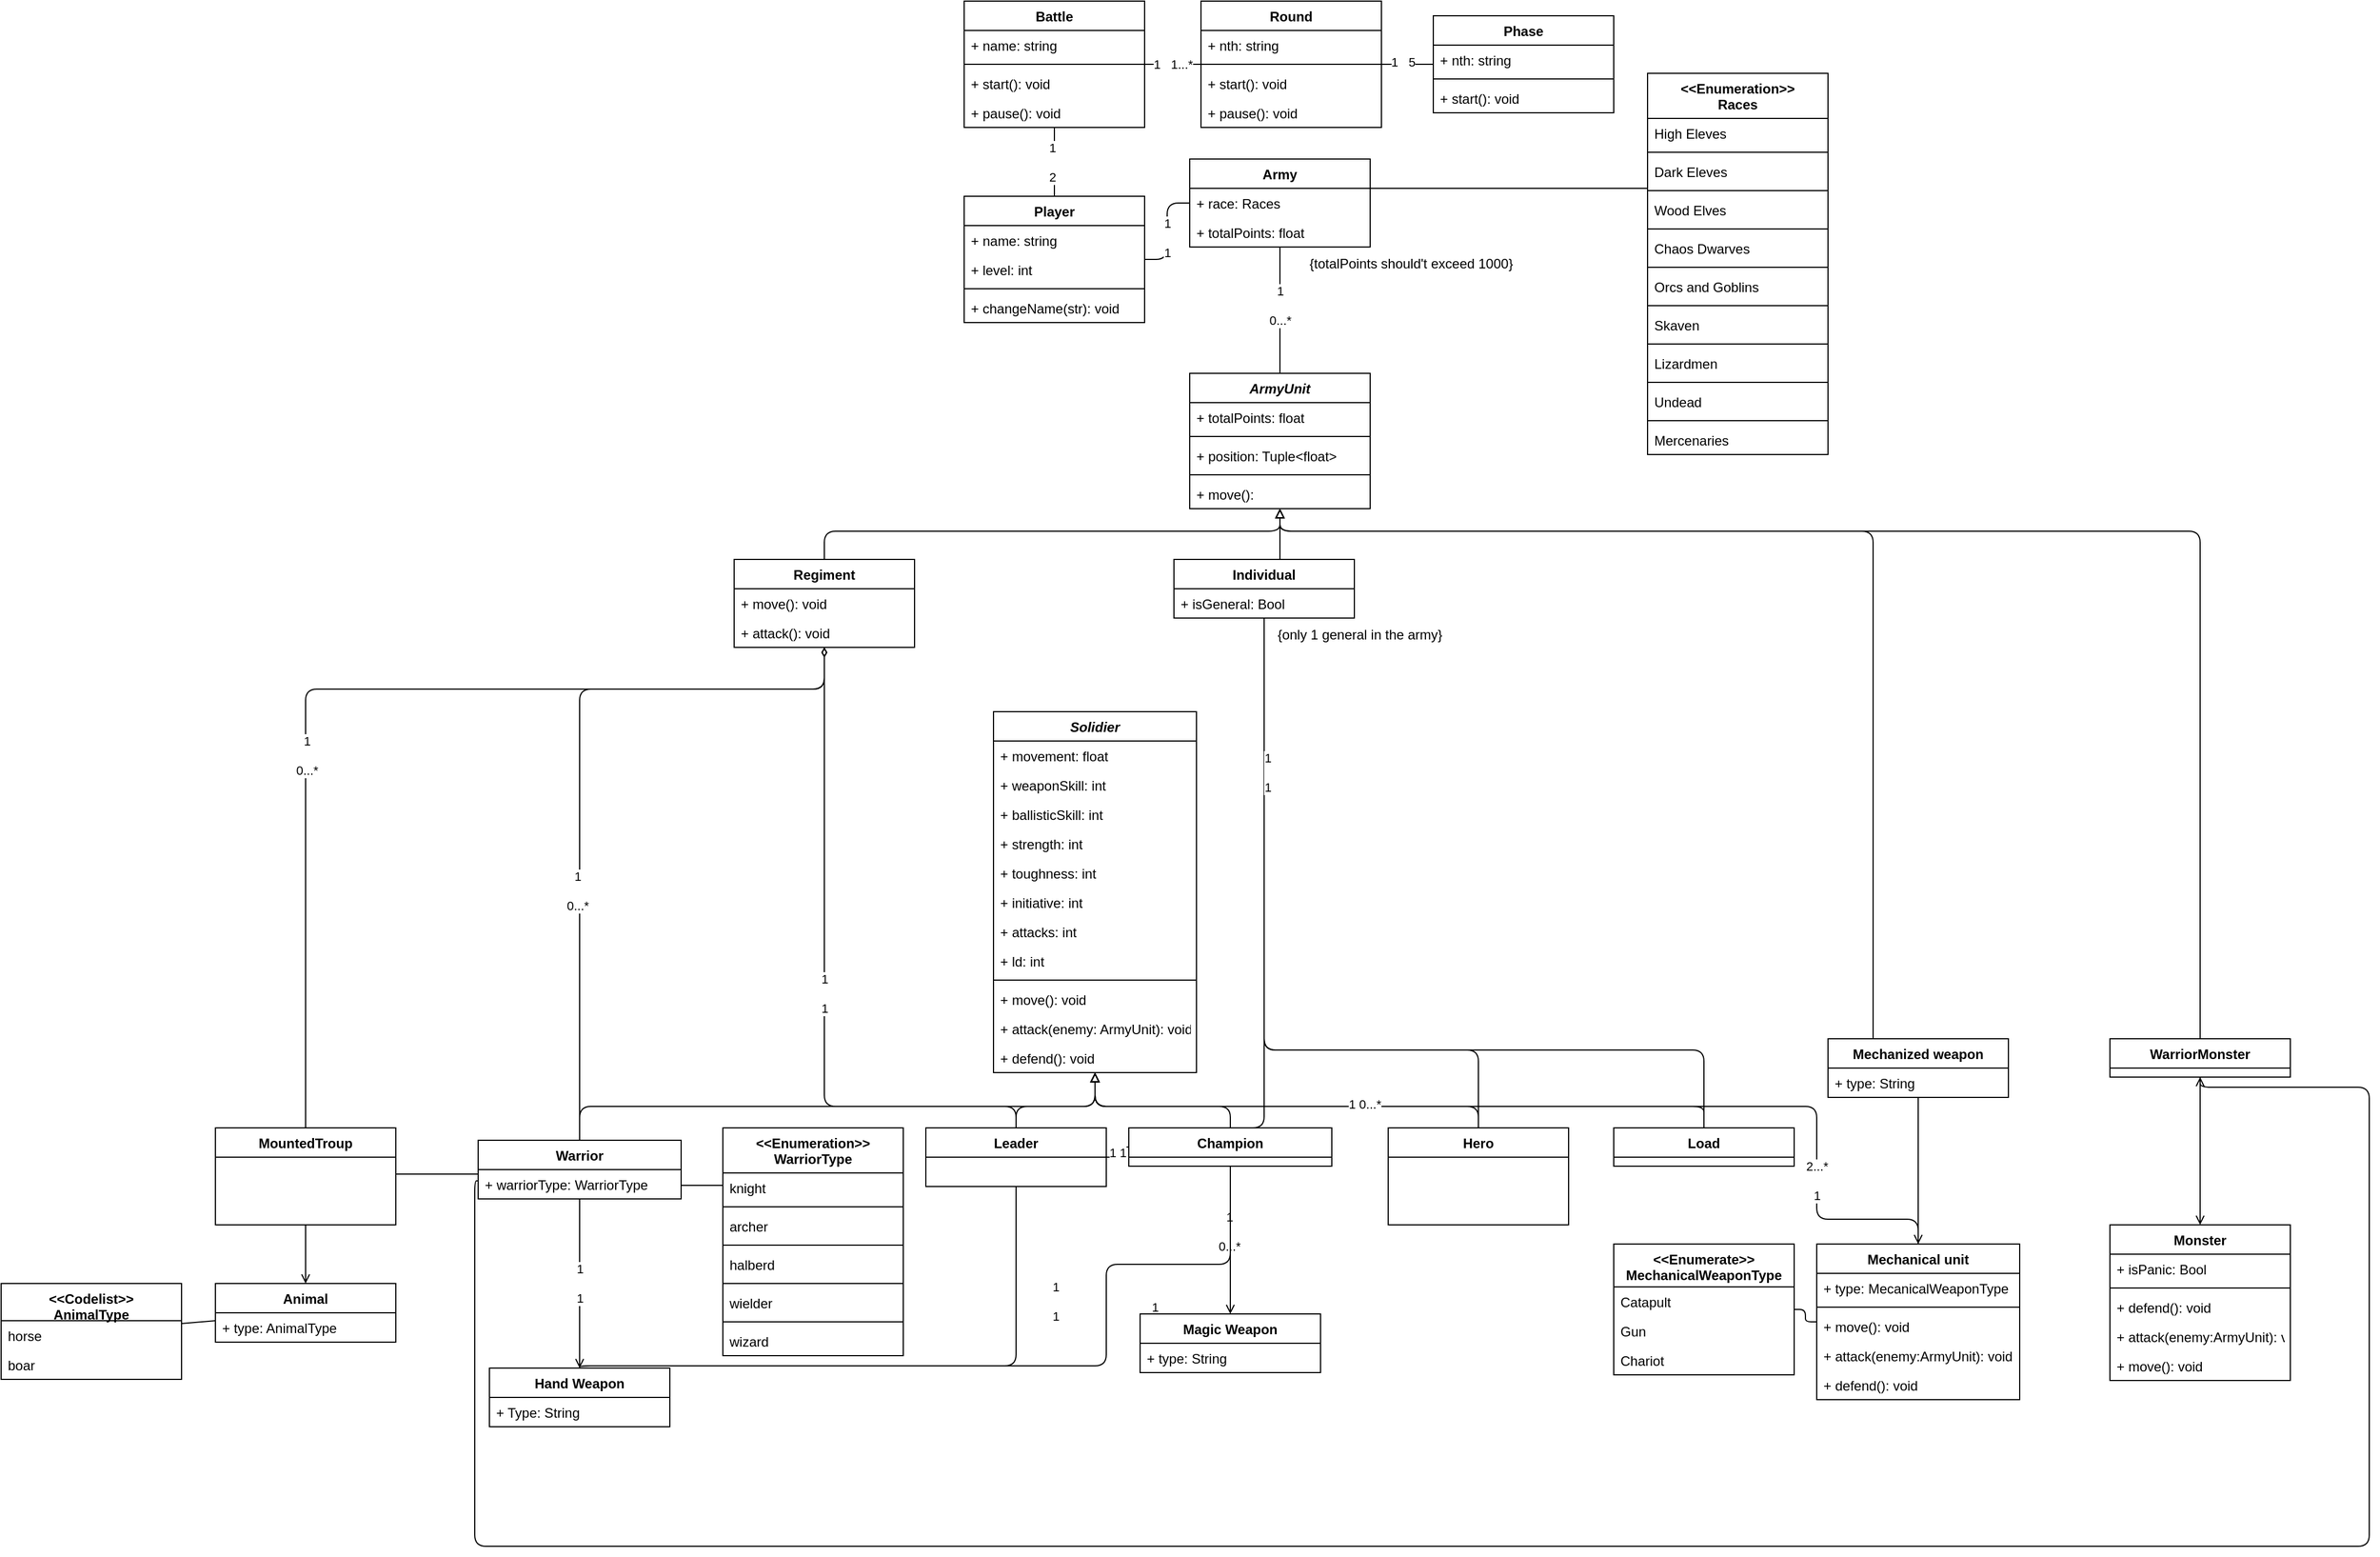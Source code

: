 <mxfile>
    <diagram id="v7V8-HE02AF04NYyyaTs" name="Page-1">
        <mxGraphModel dx="1463" dy="670" grid="1" gridSize="10" guides="1" tooltips="1" connect="1" arrows="1" fold="1" page="1" pageScale="1" pageWidth="827" pageHeight="1169" math="0" shadow="0">
            <root>
                <mxCell id="0"/>
                <mxCell id="1" parent="0"/>
                <mxCell id="272" style="edgeStyle=orthogonalEdgeStyle;html=1;strokeColor=default;startArrow=none;startFill=0;endArrow=none;endFill=0;" parent="1" source="3" target="36" edge="1">
                    <mxGeometry relative="1" as="geometry"/>
                </mxCell>
                <mxCell id="273" value="1&lt;br&gt;&lt;br&gt;1" style="edgeLabel;html=1;align=center;verticalAlign=middle;resizable=0;points=[];" parent="272" vertex="1" connectable="0">
                    <mxGeometry x="-0.131" relative="1" as="geometry">
                        <mxPoint as="offset"/>
                    </mxGeometry>
                </mxCell>
                <mxCell id="3" value="Player" style="swimlane;fontStyle=1;align=center;verticalAlign=top;childLayout=stackLayout;horizontal=1;startSize=26;horizontalStack=0;resizeParent=1;resizeParentMax=0;resizeLast=0;collapsible=1;marginBottom=0;" parent="1" vertex="1">
                    <mxGeometry x="54" y="213" width="160" height="112" as="geometry"/>
                </mxCell>
                <mxCell id="4" value="+ name: string" style="text;strokeColor=none;fillColor=none;align=left;verticalAlign=top;spacingLeft=4;spacingRight=4;overflow=hidden;rotatable=0;points=[[0,0.5],[1,0.5]];portConstraint=eastwest;" parent="3" vertex="1">
                    <mxGeometry y="26" width="160" height="26" as="geometry"/>
                </mxCell>
                <mxCell id="6" value="+ level: int" style="text;strokeColor=none;fillColor=none;align=left;verticalAlign=top;spacingLeft=4;spacingRight=4;overflow=hidden;rotatable=0;points=[[0,0.5],[1,0.5]];portConstraint=eastwest;" parent="3" vertex="1">
                    <mxGeometry y="52" width="160" height="26" as="geometry"/>
                </mxCell>
                <mxCell id="5" value="" style="line;strokeWidth=1;fillColor=none;align=left;verticalAlign=middle;spacingTop=-1;spacingLeft=3;spacingRight=3;rotatable=0;labelPosition=right;points=[];portConstraint=eastwest;strokeColor=inherit;" parent="3" vertex="1">
                    <mxGeometry y="78" width="160" height="8" as="geometry"/>
                </mxCell>
                <mxCell id="270" value="+ changeName(str): void" style="text;strokeColor=none;fillColor=none;align=left;verticalAlign=top;spacingLeft=4;spacingRight=4;overflow=hidden;rotatable=0;points=[[0,0.5],[1,0.5]];portConstraint=eastwest;" parent="3" vertex="1">
                    <mxGeometry y="86" width="160" height="26" as="geometry"/>
                </mxCell>
                <mxCell id="11" value="&lt;&lt;Enumeration&gt;&gt;&#10;Races" style="swimlane;fontStyle=1;align=center;verticalAlign=top;childLayout=stackLayout;horizontal=1;startSize=40;horizontalStack=0;resizeParent=1;resizeParentMax=0;resizeLast=0;collapsible=1;marginBottom=0;" parent="1" vertex="1">
                    <mxGeometry x="660" y="104" width="160" height="338" as="geometry"/>
                </mxCell>
                <mxCell id="12" value="High Eleves  " style="text;strokeColor=none;fillColor=none;align=left;verticalAlign=top;spacingLeft=4;spacingRight=4;overflow=hidden;rotatable=0;points=[[0,0.5],[1,0.5]];portConstraint=eastwest;" parent="11" vertex="1">
                    <mxGeometry y="40" width="160" height="26" as="geometry"/>
                </mxCell>
                <mxCell id="13" value="" style="line;strokeWidth=1;fillColor=none;align=left;verticalAlign=middle;spacingTop=-1;spacingLeft=3;spacingRight=3;rotatable=0;labelPosition=right;points=[];portConstraint=eastwest;strokeColor=inherit;" parent="11" vertex="1">
                    <mxGeometry y="66" width="160" height="8" as="geometry"/>
                </mxCell>
                <mxCell id="14" value="Dark Eleves" style="text;strokeColor=none;fillColor=none;align=left;verticalAlign=top;spacingLeft=4;spacingRight=4;overflow=hidden;rotatable=0;points=[[0,0.5],[1,0.5]];portConstraint=eastwest;" parent="11" vertex="1">
                    <mxGeometry y="74" width="160" height="26" as="geometry"/>
                </mxCell>
                <mxCell id="19" value="" style="line;strokeWidth=1;fillColor=none;align=left;verticalAlign=middle;spacingTop=-1;spacingLeft=3;spacingRight=3;rotatable=0;labelPosition=right;points=[];portConstraint=eastwest;strokeColor=inherit;" parent="11" vertex="1">
                    <mxGeometry y="100" width="160" height="8" as="geometry"/>
                </mxCell>
                <mxCell id="20" value="Wood Elves" style="text;strokeColor=none;fillColor=none;align=left;verticalAlign=top;spacingLeft=4;spacingRight=4;overflow=hidden;rotatable=0;points=[[0,0.5],[1,0.5]];portConstraint=eastwest;" parent="11" vertex="1">
                    <mxGeometry y="108" width="160" height="26" as="geometry"/>
                </mxCell>
                <mxCell id="22" value="" style="line;strokeWidth=1;fillColor=none;align=left;verticalAlign=middle;spacingTop=-1;spacingLeft=3;spacingRight=3;rotatable=0;labelPosition=right;points=[];portConstraint=eastwest;strokeColor=inherit;" parent="11" vertex="1">
                    <mxGeometry y="134" width="160" height="8" as="geometry"/>
                </mxCell>
                <mxCell id="23" value="Chaos Dwarves  " style="text;strokeColor=none;fillColor=none;align=left;verticalAlign=top;spacingLeft=4;spacingRight=4;overflow=hidden;rotatable=0;points=[[0,0.5],[1,0.5]];portConstraint=eastwest;" parent="11" vertex="1">
                    <mxGeometry y="142" width="160" height="26" as="geometry"/>
                </mxCell>
                <mxCell id="24" value="" style="line;strokeWidth=1;fillColor=none;align=left;verticalAlign=middle;spacingTop=-1;spacingLeft=3;spacingRight=3;rotatable=0;labelPosition=right;points=[];portConstraint=eastwest;strokeColor=inherit;" parent="11" vertex="1">
                    <mxGeometry y="168" width="160" height="8" as="geometry"/>
                </mxCell>
                <mxCell id="25" value="Orcs and Goblins" style="text;strokeColor=none;fillColor=none;align=left;verticalAlign=top;spacingLeft=4;spacingRight=4;overflow=hidden;rotatable=0;points=[[0,0.5],[1,0.5]];portConstraint=eastwest;" parent="11" vertex="1">
                    <mxGeometry y="176" width="160" height="26" as="geometry"/>
                </mxCell>
                <mxCell id="26" value="" style="line;strokeWidth=1;fillColor=none;align=left;verticalAlign=middle;spacingTop=-1;spacingLeft=3;spacingRight=3;rotatable=0;labelPosition=right;points=[];portConstraint=eastwest;strokeColor=inherit;" parent="11" vertex="1">
                    <mxGeometry y="202" width="160" height="8" as="geometry"/>
                </mxCell>
                <mxCell id="27" value="Skaven" style="text;strokeColor=none;fillColor=none;align=left;verticalAlign=top;spacingLeft=4;spacingRight=4;overflow=hidden;rotatable=0;points=[[0,0.5],[1,0.5]];portConstraint=eastwest;" parent="11" vertex="1">
                    <mxGeometry y="210" width="160" height="26" as="geometry"/>
                </mxCell>
                <mxCell id="28" value="" style="line;strokeWidth=1;fillColor=none;align=left;verticalAlign=middle;spacingTop=-1;spacingLeft=3;spacingRight=3;rotatable=0;labelPosition=right;points=[];portConstraint=eastwest;strokeColor=inherit;" parent="11" vertex="1">
                    <mxGeometry y="236" width="160" height="8" as="geometry"/>
                </mxCell>
                <mxCell id="29" value="Lizardmen" style="text;strokeColor=none;fillColor=none;align=left;verticalAlign=top;spacingLeft=4;spacingRight=4;overflow=hidden;rotatable=0;points=[[0,0.5],[1,0.5]];portConstraint=eastwest;" parent="11" vertex="1">
                    <mxGeometry y="244" width="160" height="26" as="geometry"/>
                </mxCell>
                <mxCell id="30" value="" style="line;strokeWidth=1;fillColor=none;align=left;verticalAlign=middle;spacingTop=-1;spacingLeft=3;spacingRight=3;rotatable=0;labelPosition=right;points=[];portConstraint=eastwest;strokeColor=inherit;" parent="11" vertex="1">
                    <mxGeometry y="270" width="160" height="8" as="geometry"/>
                </mxCell>
                <mxCell id="31" value="Undead" style="text;strokeColor=none;fillColor=none;align=left;verticalAlign=top;spacingLeft=4;spacingRight=4;overflow=hidden;rotatable=0;points=[[0,0.5],[1,0.5]];portConstraint=eastwest;" parent="11" vertex="1">
                    <mxGeometry y="278" width="160" height="26" as="geometry"/>
                </mxCell>
                <mxCell id="32" value="" style="line;strokeWidth=1;fillColor=none;align=left;verticalAlign=middle;spacingTop=-1;spacingLeft=3;spacingRight=3;rotatable=0;labelPosition=right;points=[];portConstraint=eastwest;strokeColor=inherit;" parent="11" vertex="1">
                    <mxGeometry y="304" width="160" height="8" as="geometry"/>
                </mxCell>
                <mxCell id="33" value="Mercenaries" style="text;strokeColor=none;fillColor=none;align=left;verticalAlign=top;spacingLeft=4;spacingRight=4;overflow=hidden;rotatable=0;points=[[0,0.5],[1,0.5]];portConstraint=eastwest;" parent="11" vertex="1">
                    <mxGeometry y="312" width="160" height="26" as="geometry"/>
                </mxCell>
                <mxCell id="145" style="edgeStyle=orthogonalEdgeStyle;html=1;entryX=0.5;entryY=0;entryDx=0;entryDy=0;endArrow=none;endFill=0;" parent="1" source="36" target="40" edge="1">
                    <mxGeometry relative="1" as="geometry"/>
                </mxCell>
                <mxCell id="146" value="1&lt;br&gt;&lt;br&gt;0...*" style="edgeLabel;html=1;align=center;verticalAlign=middle;resizable=0;points=[];" parent="145" vertex="1" connectable="0">
                    <mxGeometry x="-0.184" y="1" relative="1" as="geometry">
                        <mxPoint x="-1" y="6" as="offset"/>
                    </mxGeometry>
                </mxCell>
                <mxCell id="261" style="edgeStyle=orthogonalEdgeStyle;html=1;strokeColor=default;startArrow=none;startFill=0;endArrow=none;endFill=0;" parent="1" source="36" target="11" edge="1">
                    <mxGeometry relative="1" as="geometry">
                        <Array as="points">
                            <mxPoint x="590" y="206"/>
                            <mxPoint x="590" y="206"/>
                        </Array>
                    </mxGeometry>
                </mxCell>
                <mxCell id="36" value="Army" style="swimlane;fontStyle=1;align=center;verticalAlign=top;childLayout=stackLayout;horizontal=1;startSize=26;horizontalStack=0;resizeParent=1;resizeParentMax=0;resizeLast=0;collapsible=1;marginBottom=0;" parent="1" vertex="1">
                    <mxGeometry x="254" y="180" width="160" height="78" as="geometry"/>
                </mxCell>
                <mxCell id="37" value="+ race: Races" style="text;strokeColor=none;fillColor=none;align=left;verticalAlign=top;spacingLeft=4;spacingRight=4;overflow=hidden;rotatable=0;points=[[0,0.5],[1,0.5]];portConstraint=eastwest;" parent="36" vertex="1">
                    <mxGeometry y="26" width="160" height="26" as="geometry"/>
                </mxCell>
                <mxCell id="278" value="+ totalPoints: float" style="text;strokeColor=none;fillColor=none;align=left;verticalAlign=top;spacingLeft=4;spacingRight=4;overflow=hidden;rotatable=0;points=[[0,0.5],[1,0.5]];portConstraint=eastwest;" parent="36" vertex="1">
                    <mxGeometry y="52" width="160" height="26" as="geometry"/>
                </mxCell>
                <mxCell id="147" style="edgeStyle=orthogonalEdgeStyle;html=1;entryX=0.5;entryY=0;entryDx=0;entryDy=0;endArrow=none;endFill=0;startArrow=block;startFill=0;" parent="1" source="40" target="44" edge="1">
                    <mxGeometry relative="1" as="geometry">
                        <Array as="points">
                            <mxPoint x="334" y="510"/>
                            <mxPoint x="-70" y="510"/>
                        </Array>
                    </mxGeometry>
                </mxCell>
                <mxCell id="148" style="edgeStyle=orthogonalEdgeStyle;html=1;endArrow=none;endFill=0;startArrow=block;startFill=0;" parent="1" source="40" target="48" edge="1">
                    <mxGeometry relative="1" as="geometry">
                        <Array as="points">
                            <mxPoint x="334" y="490"/>
                            <mxPoint x="334" y="490"/>
                        </Array>
                    </mxGeometry>
                </mxCell>
                <mxCell id="149" style="edgeStyle=orthogonalEdgeStyle;html=1;endArrow=none;endFill=0;startArrow=block;startFill=0;" parent="1" source="40" target="52" edge="1">
                    <mxGeometry relative="1" as="geometry">
                        <Array as="points">
                            <mxPoint x="334" y="510"/>
                            <mxPoint x="860" y="510"/>
                        </Array>
                    </mxGeometry>
                </mxCell>
                <mxCell id="150" style="edgeStyle=orthogonalEdgeStyle;html=1;entryX=0.5;entryY=0;entryDx=0;entryDy=0;endArrow=none;endFill=0;startArrow=block;startFill=0;" parent="1" source="40" target="103" edge="1">
                    <mxGeometry relative="1" as="geometry">
                        <Array as="points">
                            <mxPoint x="334" y="510"/>
                            <mxPoint x="1150" y="510"/>
                        </Array>
                    </mxGeometry>
                </mxCell>
                <mxCell id="40" value="ArmyUnit" style="swimlane;fontStyle=3;align=center;verticalAlign=top;childLayout=stackLayout;horizontal=1;startSize=26;horizontalStack=0;resizeParent=1;resizeParentMax=0;resizeLast=0;collapsible=1;marginBottom=0;" parent="1" vertex="1">
                    <mxGeometry x="254" y="370" width="160" height="120" as="geometry"/>
                </mxCell>
                <mxCell id="41" value="+ totalPoints: float" style="text;strokeColor=none;fillColor=none;align=left;verticalAlign=top;spacingLeft=4;spacingRight=4;overflow=hidden;rotatable=0;points=[[0,0.5],[1,0.5]];portConstraint=eastwest;" parent="40" vertex="1">
                    <mxGeometry y="26" width="160" height="26" as="geometry"/>
                </mxCell>
                <mxCell id="42" value="" style="line;strokeWidth=1;fillColor=none;align=left;verticalAlign=middle;spacingTop=-1;spacingLeft=3;spacingRight=3;rotatable=0;labelPosition=right;points=[];portConstraint=eastwest;strokeColor=inherit;" parent="40" vertex="1">
                    <mxGeometry y="52" width="160" height="8" as="geometry"/>
                </mxCell>
                <mxCell id="151" value="+ position: Tuple&lt;float&gt;" style="text;strokeColor=none;fillColor=none;align=left;verticalAlign=top;spacingLeft=4;spacingRight=4;overflow=hidden;rotatable=0;points=[[0,0.5],[1,0.5]];portConstraint=eastwest;" parent="40" vertex="1">
                    <mxGeometry y="60" width="160" height="26" as="geometry"/>
                </mxCell>
                <mxCell id="152" value="" style="line;strokeWidth=1;fillColor=none;align=left;verticalAlign=middle;spacingTop=-1;spacingLeft=3;spacingRight=3;rotatable=0;labelPosition=right;points=[];portConstraint=eastwest;strokeColor=inherit;" parent="40" vertex="1">
                    <mxGeometry y="86" width="160" height="8" as="geometry"/>
                </mxCell>
                <mxCell id="153" value="+ move(): " style="text;strokeColor=none;fillColor=none;align=left;verticalAlign=top;spacingLeft=4;spacingRight=4;overflow=hidden;rotatable=0;points=[[0,0.5],[1,0.5]];portConstraint=eastwest;" parent="40" vertex="1">
                    <mxGeometry y="94" width="160" height="26" as="geometry"/>
                </mxCell>
                <mxCell id="114" style="edgeStyle=orthogonalEdgeStyle;html=1;entryX=0.5;entryY=0;entryDx=0;entryDy=0;endArrow=none;endFill=0;startArrow=diamondThin;startFill=0;" parent="1" source="44" target="110" edge="1">
                    <mxGeometry relative="1" as="geometry">
                        <Array as="points">
                            <mxPoint x="-70" y="650"/>
                            <mxPoint x="-530" y="650"/>
                        </Array>
                    </mxGeometry>
                </mxCell>
                <mxCell id="263" value="1&lt;br&gt;&lt;br&gt;0...*" style="edgeLabel;html=1;align=center;verticalAlign=middle;resizable=0;points=[];" parent="114" vertex="1" connectable="0">
                    <mxGeometry x="0.255" y="1" relative="1" as="geometry">
                        <mxPoint as="offset"/>
                    </mxGeometry>
                </mxCell>
                <mxCell id="227" style="edgeStyle=orthogonalEdgeStyle;html=1;entryX=0.5;entryY=0;entryDx=0;entryDy=0;endArrow=none;endFill=0;startArrow=diamondThin;startFill=0;" parent="1" source="44" target="206" edge="1">
                    <mxGeometry relative="1" as="geometry">
                        <Array as="points">
                            <mxPoint x="-70" y="650"/>
                            <mxPoint x="-287" y="650"/>
                        </Array>
                    </mxGeometry>
                </mxCell>
                <mxCell id="233" value="1&lt;br&gt;&lt;br&gt;0...*" style="edgeLabel;html=1;align=center;verticalAlign=middle;resizable=0;points=[];" parent="227" vertex="1" connectable="0">
                    <mxGeometry x="0.322" y="-2" relative="1" as="geometry">
                        <mxPoint as="offset"/>
                    </mxGeometry>
                </mxCell>
                <mxCell id="234" style="edgeStyle=orthogonalEdgeStyle;html=1;strokeColor=default;startArrow=diamondThin;startFill=0;endArrow=none;endFill=0;" parent="1" source="44" target="64" edge="1">
                    <mxGeometry relative="1" as="geometry">
                        <Array as="points">
                            <mxPoint x="-70" y="1020"/>
                            <mxPoint x="100" y="1020"/>
                        </Array>
                    </mxGeometry>
                </mxCell>
                <mxCell id="235" value="1&lt;br&gt;&lt;br&gt;1" style="edgeLabel;html=1;align=center;verticalAlign=middle;resizable=0;points=[];" parent="234" vertex="1" connectable="0">
                    <mxGeometry x="-0.379" y="-4" relative="1" as="geometry">
                        <mxPoint x="4" y="122" as="offset"/>
                    </mxGeometry>
                </mxCell>
                <mxCell id="44" value="Regiment" style="swimlane;fontStyle=1;align=center;verticalAlign=top;childLayout=stackLayout;horizontal=1;startSize=26;horizontalStack=0;resizeParent=1;resizeParentMax=0;resizeLast=0;collapsible=1;marginBottom=0;" parent="1" vertex="1">
                    <mxGeometry x="-150" y="535" width="160" height="78" as="geometry"/>
                </mxCell>
                <mxCell id="47" value="+ move(): void" style="text;strokeColor=none;fillColor=none;align=left;verticalAlign=top;spacingLeft=4;spacingRight=4;overflow=hidden;rotatable=0;points=[[0,0.5],[1,0.5]];portConstraint=eastwest;" parent="44" vertex="1">
                    <mxGeometry y="26" width="160" height="26" as="geometry"/>
                </mxCell>
                <mxCell id="265" value="+ attack(): void" style="text;strokeColor=none;fillColor=none;align=left;verticalAlign=top;spacingLeft=4;spacingRight=4;overflow=hidden;rotatable=0;points=[[0,0.5],[1,0.5]];portConstraint=eastwest;" parent="44" vertex="1">
                    <mxGeometry y="52" width="160" height="26" as="geometry"/>
                </mxCell>
                <mxCell id="238" style="edgeStyle=orthogonalEdgeStyle;html=1;entryX=0.5;entryY=0;entryDx=0;entryDy=0;strokeColor=default;startArrow=none;startFill=0;endArrow=none;endFill=0;" parent="1" source="48" target="70" edge="1">
                    <mxGeometry relative="1" as="geometry">
                        <Array as="points">
                            <mxPoint x="320" y="1039"/>
                        </Array>
                    </mxGeometry>
                </mxCell>
                <mxCell id="239" style="edgeStyle=orthogonalEdgeStyle;html=1;entryX=0.5;entryY=0;entryDx=0;entryDy=0;strokeColor=default;startArrow=none;startFill=0;endArrow=none;endFill=0;" parent="1" source="48" target="93" edge="1">
                    <mxGeometry relative="1" as="geometry">
                        <Array as="points">
                            <mxPoint x="320" y="970"/>
                            <mxPoint x="510" y="970"/>
                        </Array>
                    </mxGeometry>
                </mxCell>
                <mxCell id="240" style="edgeStyle=orthogonalEdgeStyle;html=1;entryX=0.5;entryY=0;entryDx=0;entryDy=0;strokeColor=default;startArrow=none;startFill=0;endArrow=none;endFill=0;" parent="1" source="48" target="97" edge="1">
                    <mxGeometry relative="1" as="geometry">
                        <Array as="points">
                            <mxPoint x="320" y="970"/>
                            <mxPoint x="710" y="970"/>
                        </Array>
                    </mxGeometry>
                </mxCell>
                <mxCell id="241" value="1&lt;br&gt;&lt;br&gt;1" style="edgeLabel;html=1;align=center;verticalAlign=middle;resizable=0;points=[];" parent="240" vertex="1" connectable="0">
                    <mxGeometry x="-0.675" y="3" relative="1" as="geometry">
                        <mxPoint as="offset"/>
                    </mxGeometry>
                </mxCell>
                <mxCell id="48" value="Individual" style="swimlane;fontStyle=1;align=center;verticalAlign=top;childLayout=stackLayout;horizontal=1;startSize=26;horizontalStack=0;resizeParent=1;resizeParentMax=0;resizeLast=0;collapsible=1;marginBottom=0;" parent="1" vertex="1">
                    <mxGeometry x="240" y="535" width="160" height="52" as="geometry"/>
                </mxCell>
                <mxCell id="49" value="+ isGeneral: Bool" style="text;strokeColor=none;fillColor=none;align=left;verticalAlign=top;spacingLeft=4;spacingRight=4;overflow=hidden;rotatable=0;points=[[0,0.5],[1,0.5]];portConstraint=eastwest;" parent="48" vertex="1">
                    <mxGeometry y="26" width="160" height="26" as="geometry"/>
                </mxCell>
                <mxCell id="92" style="edgeStyle=orthogonalEdgeStyle;html=1;entryX=0.5;entryY=0;entryDx=0;entryDy=0;endArrow=open;endFill=0;" parent="1" source="52" target="88" edge="1">
                    <mxGeometry relative="1" as="geometry"/>
                </mxCell>
                <mxCell id="52" value="Mechanized weapon" style="swimlane;fontStyle=1;align=center;verticalAlign=top;childLayout=stackLayout;horizontal=1;startSize=26;horizontalStack=0;resizeParent=1;resizeParentMax=0;resizeLast=0;collapsible=1;marginBottom=0;" parent="1" vertex="1">
                    <mxGeometry x="820" y="960" width="160" height="52" as="geometry"/>
                </mxCell>
                <mxCell id="53" value="+ type: String" style="text;strokeColor=none;fillColor=none;align=left;verticalAlign=top;spacingLeft=4;spacingRight=4;overflow=hidden;rotatable=0;points=[[0,0.5],[1,0.5]];portConstraint=eastwest;" parent="52" vertex="1">
                    <mxGeometry y="26" width="160" height="26" as="geometry"/>
                </mxCell>
                <mxCell id="56" value="Monster" style="swimlane;fontStyle=1;align=center;verticalAlign=top;childLayout=stackLayout;horizontal=1;startSize=26;horizontalStack=0;resizeParent=1;resizeParentMax=0;resizeLast=0;collapsible=1;marginBottom=0;" parent="1" vertex="1">
                    <mxGeometry x="1070" y="1125" width="160" height="138" as="geometry"/>
                </mxCell>
                <mxCell id="57" value="+ isPanic: Bool" style="text;strokeColor=none;fillColor=none;align=left;verticalAlign=top;spacingLeft=4;spacingRight=4;overflow=hidden;rotatable=0;points=[[0,0.5],[1,0.5]];portConstraint=eastwest;" parent="56" vertex="1">
                    <mxGeometry y="26" width="160" height="26" as="geometry"/>
                </mxCell>
                <mxCell id="58" value="" style="line;strokeWidth=1;fillColor=none;align=left;verticalAlign=middle;spacingTop=-1;spacingLeft=3;spacingRight=3;rotatable=0;labelPosition=right;points=[];portConstraint=eastwest;strokeColor=inherit;" parent="56" vertex="1">
                    <mxGeometry y="52" width="160" height="8" as="geometry"/>
                </mxCell>
                <mxCell id="258" value="+ defend(): void" style="text;strokeColor=none;fillColor=none;align=left;verticalAlign=top;spacingLeft=4;spacingRight=4;overflow=hidden;rotatable=0;points=[[0,0.5],[1,0.5]];portConstraint=eastwest;" parent="56" vertex="1">
                    <mxGeometry y="60" width="160" height="26" as="geometry"/>
                </mxCell>
                <mxCell id="257" value="+ attack(enemy:ArmyUnit): void" style="text;strokeColor=none;fillColor=none;align=left;verticalAlign=top;spacingLeft=4;spacingRight=4;overflow=hidden;rotatable=0;points=[[0,0.5],[1,0.5]];portConstraint=eastwest;" parent="56" vertex="1">
                    <mxGeometry y="86" width="160" height="26" as="geometry"/>
                </mxCell>
                <mxCell id="256" value="+ move(): void" style="text;strokeColor=none;fillColor=none;align=left;verticalAlign=top;spacingLeft=4;spacingRight=4;overflow=hidden;rotatable=0;points=[[0,0.5],[1,0.5]];portConstraint=eastwest;" parent="56" vertex="1">
                    <mxGeometry y="112" width="160" height="26" as="geometry"/>
                </mxCell>
                <mxCell id="236" style="edgeStyle=orthogonalEdgeStyle;html=1;entryX=0.5;entryY=0;entryDx=0;entryDy=0;strokeColor=default;startArrow=none;startFill=0;endArrow=none;endFill=0;" parent="1" source="64" target="75" edge="1">
                    <mxGeometry relative="1" as="geometry">
                        <Array as="points">
                            <mxPoint x="100" y="1250"/>
                            <mxPoint x="-287" y="1250"/>
                        </Array>
                    </mxGeometry>
                </mxCell>
                <mxCell id="237" value="1&lt;br&gt;&lt;br&gt;1" style="edgeLabel;html=1;align=center;verticalAlign=middle;resizable=0;points=[];" parent="236" vertex="1" connectable="0">
                    <mxGeometry x="-0.46" y="1" relative="1" as="geometry">
                        <mxPoint x="34" y="-46" as="offset"/>
                    </mxGeometry>
                </mxCell>
                <mxCell id="242" value="1 1" style="edgeStyle=orthogonalEdgeStyle;html=1;strokeColor=default;startArrow=none;startFill=0;endArrow=none;endFill=0;" parent="1" source="64" target="70" edge="1">
                    <mxGeometry relative="1" as="geometry"/>
                </mxCell>
                <mxCell id="64" value="Leader" style="swimlane;fontStyle=1;align=center;verticalAlign=top;childLayout=stackLayout;horizontal=1;startSize=26;horizontalStack=0;resizeParent=1;resizeParentMax=0;resizeLast=0;collapsible=1;marginBottom=0;" parent="1" vertex="1">
                    <mxGeometry x="20" y="1039" width="160" height="52" as="geometry"/>
                </mxCell>
                <mxCell id="85" style="edgeStyle=orthogonalEdgeStyle;html=1;entryX=0.5;entryY=0;entryDx=0;entryDy=0;endArrow=open;endFill=0;" parent="1" source="70" target="81" edge="1">
                    <mxGeometry relative="1" as="geometry"/>
                </mxCell>
                <mxCell id="244" value="1&lt;br&gt;&lt;br&gt;0...*" style="edgeLabel;html=1;align=center;verticalAlign=middle;resizable=0;points=[];" parent="85" vertex="1" connectable="0">
                    <mxGeometry x="-0.1" y="-1" relative="1" as="geometry">
                        <mxPoint y="-1" as="offset"/>
                    </mxGeometry>
                </mxCell>
                <mxCell id="70" value="Champion" style="swimlane;fontStyle=1;align=center;verticalAlign=top;childLayout=stackLayout;horizontal=1;startSize=26;horizontalStack=0;resizeParent=1;resizeParentMax=0;resizeLast=0;collapsible=1;marginBottom=0;" parent="1" vertex="1">
                    <mxGeometry x="200" y="1039" width="180" height="34" as="geometry"/>
                </mxCell>
                <mxCell id="245" style="edgeStyle=orthogonalEdgeStyle;html=1;strokeColor=default;startArrow=none;startFill=0;endArrow=none;endFill=0;" parent="1" source="75" target="70" edge="1">
                    <mxGeometry relative="1" as="geometry">
                        <Array as="points">
                            <mxPoint x="-287" y="1250"/>
                            <mxPoint x="180" y="1250"/>
                            <mxPoint x="180" y="1160"/>
                            <mxPoint x="290" y="1160"/>
                        </Array>
                    </mxGeometry>
                </mxCell>
                <mxCell id="246" value="1&lt;br&gt;&lt;br&gt;1...*" style="edgeLabel;html=1;align=center;verticalAlign=middle;resizable=0;points=[];" parent="245" vertex="1" connectable="0">
                    <mxGeometry x="0.656" relative="1" as="geometry">
                        <mxPoint x="-24" y="51" as="offset"/>
                    </mxGeometry>
                </mxCell>
                <mxCell id="75" value="Hand Weapon" style="swimlane;fontStyle=1;align=center;verticalAlign=top;childLayout=stackLayout;horizontal=1;startSize=26;horizontalStack=0;resizeParent=1;resizeParentMax=0;resizeLast=0;collapsible=1;marginBottom=0;" parent="1" vertex="1">
                    <mxGeometry x="-367" y="1252" width="160" height="52" as="geometry"/>
                </mxCell>
                <mxCell id="76" value="+ Type: String" style="text;strokeColor=none;fillColor=none;align=left;verticalAlign=top;spacingLeft=4;spacingRight=4;overflow=hidden;rotatable=0;points=[[0,0.5],[1,0.5]];portConstraint=eastwest;" parent="75" vertex="1">
                    <mxGeometry y="26" width="160" height="26" as="geometry"/>
                </mxCell>
                <mxCell id="81" value="Magic Weapon" style="swimlane;fontStyle=1;align=center;verticalAlign=top;childLayout=stackLayout;horizontal=1;startSize=26;horizontalStack=0;resizeParent=1;resizeParentMax=0;resizeLast=0;collapsible=1;marginBottom=0;" parent="1" vertex="1">
                    <mxGeometry x="210" y="1204" width="160" height="52" as="geometry"/>
                </mxCell>
                <mxCell id="82" value="+ type: String" style="text;strokeColor=none;fillColor=none;align=left;verticalAlign=top;spacingLeft=4;spacingRight=4;overflow=hidden;rotatable=0;points=[[0,0.5],[1,0.5]];portConstraint=eastwest;" parent="81" vertex="1">
                    <mxGeometry y="26" width="160" height="26" as="geometry"/>
                </mxCell>
                <mxCell id="88" value="Mechanical unit" style="swimlane;fontStyle=1;align=center;verticalAlign=top;childLayout=stackLayout;horizontal=1;startSize=26;horizontalStack=0;resizeParent=1;resizeParentMax=0;resizeLast=0;collapsible=1;marginBottom=0;" parent="1" vertex="1">
                    <mxGeometry x="810" y="1142" width="180" height="138" as="geometry"/>
                </mxCell>
                <mxCell id="89" value="+ type: MecanicalWeaponType" style="text;strokeColor=none;fillColor=none;align=left;verticalAlign=top;spacingLeft=4;spacingRight=4;overflow=hidden;rotatable=0;points=[[0,0.5],[1,0.5]];portConstraint=eastwest;" parent="88" vertex="1">
                    <mxGeometry y="26" width="180" height="26" as="geometry"/>
                </mxCell>
                <mxCell id="90" value="" style="line;strokeWidth=1;fillColor=none;align=left;verticalAlign=middle;spacingTop=-1;spacingLeft=3;spacingRight=3;rotatable=0;labelPosition=right;points=[];portConstraint=eastwest;strokeColor=inherit;" parent="88" vertex="1">
                    <mxGeometry y="52" width="180" height="8" as="geometry"/>
                </mxCell>
                <mxCell id="91" value="+ move(): void" style="text;strokeColor=none;fillColor=none;align=left;verticalAlign=top;spacingLeft=4;spacingRight=4;overflow=hidden;rotatable=0;points=[[0,0.5],[1,0.5]];portConstraint=eastwest;" parent="88" vertex="1">
                    <mxGeometry y="60" width="180" height="26" as="geometry"/>
                </mxCell>
                <mxCell id="254" value="+ attack(enemy:ArmyUnit): void" style="text;strokeColor=none;fillColor=none;align=left;verticalAlign=top;spacingLeft=4;spacingRight=4;overflow=hidden;rotatable=0;points=[[0,0.5],[1,0.5]];portConstraint=eastwest;" parent="88" vertex="1">
                    <mxGeometry y="86" width="180" height="26" as="geometry"/>
                </mxCell>
                <mxCell id="255" value="+ defend(): void" style="text;strokeColor=none;fillColor=none;align=left;verticalAlign=top;spacingLeft=4;spacingRight=4;overflow=hidden;rotatable=0;points=[[0,0.5],[1,0.5]];portConstraint=eastwest;" parent="88" vertex="1">
                    <mxGeometry y="112" width="180" height="26" as="geometry"/>
                </mxCell>
                <mxCell id="93" value="Hero" style="swimlane;fontStyle=1;align=center;verticalAlign=top;childLayout=stackLayout;horizontal=1;startSize=26;horizontalStack=0;resizeParent=1;resizeParentMax=0;resizeLast=0;collapsible=1;marginBottom=0;" parent="1" vertex="1">
                    <mxGeometry x="430" y="1039" width="160" height="86" as="geometry"/>
                </mxCell>
                <mxCell id="97" value="Load" style="swimlane;fontStyle=1;align=center;verticalAlign=top;childLayout=stackLayout;horizontal=1;startSize=26;horizontalStack=0;resizeParent=1;resizeParentMax=0;resizeLast=0;collapsible=1;marginBottom=0;" parent="1" vertex="1">
                    <mxGeometry x="630" y="1039" width="160" height="34" as="geometry"/>
                </mxCell>
                <mxCell id="107" style="edgeStyle=orthogonalEdgeStyle;html=1;entryX=0.5;entryY=0;entryDx=0;entryDy=0;endArrow=open;endFill=0;" parent="1" source="103" target="56" edge="1">
                    <mxGeometry relative="1" as="geometry">
                        <Array as="points">
                            <mxPoint x="1150" y="1070"/>
                            <mxPoint x="1150" y="1070"/>
                        </Array>
                    </mxGeometry>
                </mxCell>
                <mxCell id="103" value="WarriorMonster" style="swimlane;fontStyle=1;align=center;verticalAlign=top;childLayout=stackLayout;horizontal=1;startSize=26;horizontalStack=0;resizeParent=1;resizeParentMax=0;resizeLast=0;collapsible=1;marginBottom=0;" parent="1" vertex="1">
                    <mxGeometry x="1070" y="960" width="160" height="34" as="geometry"/>
                </mxCell>
                <mxCell id="124" style="edgeStyle=orthogonalEdgeStyle;html=1;endArrow=open;endFill=0;" parent="1" source="110" target="116" edge="1">
                    <mxGeometry relative="1" as="geometry"/>
                </mxCell>
                <mxCell id="264" style="edgeStyle=orthogonalEdgeStyle;html=1;strokeColor=default;startArrow=none;startFill=0;endArrow=none;endFill=0;" parent="1" source="110" target="206" edge="1">
                    <mxGeometry relative="1" as="geometry">
                        <Array as="points">
                            <mxPoint x="-410" y="1080"/>
                            <mxPoint x="-410" y="1080"/>
                        </Array>
                    </mxGeometry>
                </mxCell>
                <mxCell id="110" value="MountedTroup" style="swimlane;fontStyle=1;align=center;verticalAlign=top;childLayout=stackLayout;horizontal=1;startSize=26;horizontalStack=0;resizeParent=1;resizeParentMax=0;resizeLast=0;collapsible=1;marginBottom=0;" parent="1" vertex="1">
                    <mxGeometry x="-610" y="1039" width="160" height="86" as="geometry"/>
                </mxCell>
                <mxCell id="116" value="Animal" style="swimlane;fontStyle=1;align=center;verticalAlign=top;childLayout=stackLayout;horizontal=1;startSize=26;horizontalStack=0;resizeParent=1;resizeParentMax=0;resizeLast=0;collapsible=1;marginBottom=0;" parent="1" vertex="1">
                    <mxGeometry x="-610" y="1177" width="160" height="52" as="geometry"/>
                </mxCell>
                <mxCell id="117" value="+ type: AnimalType" style="text;strokeColor=none;fillColor=none;align=left;verticalAlign=top;spacingLeft=4;spacingRight=4;overflow=hidden;rotatable=0;points=[[0,0.5],[1,0.5]];portConstraint=eastwest;" parent="116" vertex="1">
                    <mxGeometry y="26" width="160" height="26" as="geometry"/>
                </mxCell>
                <mxCell id="142" style="edgeStyle=orthogonalEdgeStyle;html=1;endArrow=none;endFill=0;" parent="1" source="129" target="133" edge="1">
                    <mxGeometry relative="1" as="geometry"/>
                </mxCell>
                <mxCell id="267" value="1&amp;nbsp; &amp;nbsp;5" style="edgeLabel;html=1;align=center;verticalAlign=middle;resizable=0;points=[];" parent="142" vertex="1" connectable="0">
                    <mxGeometry x="-0.201" y="2" relative="1" as="geometry">
                        <mxPoint as="offset"/>
                    </mxGeometry>
                </mxCell>
                <mxCell id="129" value="Round" style="swimlane;fontStyle=1;align=center;verticalAlign=top;childLayout=stackLayout;horizontal=1;startSize=26;horizontalStack=0;resizeParent=1;resizeParentMax=0;resizeLast=0;collapsible=1;marginBottom=0;" parent="1" vertex="1">
                    <mxGeometry x="264" y="40" width="160" height="112" as="geometry"/>
                </mxCell>
                <mxCell id="130" value="+ nth: string" style="text;strokeColor=none;fillColor=none;align=left;verticalAlign=top;spacingLeft=4;spacingRight=4;overflow=hidden;rotatable=0;points=[[0,0.5],[1,0.5]];portConstraint=eastwest;" parent="129" vertex="1">
                    <mxGeometry y="26" width="160" height="26" as="geometry"/>
                </mxCell>
                <mxCell id="131" value="" style="line;strokeWidth=1;fillColor=none;align=left;verticalAlign=middle;spacingTop=-1;spacingLeft=3;spacingRight=3;rotatable=0;labelPosition=right;points=[];portConstraint=eastwest;strokeColor=inherit;" parent="129" vertex="1">
                    <mxGeometry y="52" width="160" height="8" as="geometry"/>
                </mxCell>
                <mxCell id="132" value="+ start(): void" style="text;strokeColor=none;fillColor=none;align=left;verticalAlign=top;spacingLeft=4;spacingRight=4;overflow=hidden;rotatable=0;points=[[0,0.5],[1,0.5]];portConstraint=eastwest;" parent="129" vertex="1">
                    <mxGeometry y="60" width="160" height="26" as="geometry"/>
                </mxCell>
                <mxCell id="269" value="+ pause(): void" style="text;strokeColor=none;fillColor=none;align=left;verticalAlign=top;spacingLeft=4;spacingRight=4;overflow=hidden;rotatable=0;points=[[0,0.5],[1,0.5]];portConstraint=eastwest;" parent="129" vertex="1">
                    <mxGeometry y="86" width="160" height="26" as="geometry"/>
                </mxCell>
                <mxCell id="133" value="Phase" style="swimlane;fontStyle=1;align=center;verticalAlign=top;childLayout=stackLayout;horizontal=1;startSize=26;horizontalStack=0;resizeParent=1;resizeParentMax=0;resizeLast=0;collapsible=1;marginBottom=0;" parent="1" vertex="1">
                    <mxGeometry x="470" y="53" width="160" height="86" as="geometry"/>
                </mxCell>
                <mxCell id="134" value="+ nth: string" style="text;strokeColor=none;fillColor=none;align=left;verticalAlign=top;spacingLeft=4;spacingRight=4;overflow=hidden;rotatable=0;points=[[0,0.5],[1,0.5]];portConstraint=eastwest;" parent="133" vertex="1">
                    <mxGeometry y="26" width="160" height="26" as="geometry"/>
                </mxCell>
                <mxCell id="135" value="" style="line;strokeWidth=1;fillColor=none;align=left;verticalAlign=middle;spacingTop=-1;spacingLeft=3;spacingRight=3;rotatable=0;labelPosition=right;points=[];portConstraint=eastwest;strokeColor=inherit;" parent="133" vertex="1">
                    <mxGeometry y="52" width="160" height="8" as="geometry"/>
                </mxCell>
                <mxCell id="136" value="+ start(): void" style="text;strokeColor=none;fillColor=none;align=left;verticalAlign=top;spacingLeft=4;spacingRight=4;overflow=hidden;rotatable=0;points=[[0,0.5],[1,0.5]];portConstraint=eastwest;" parent="133" vertex="1">
                    <mxGeometry y="60" width="160" height="26" as="geometry"/>
                </mxCell>
                <mxCell id="141" value="1&amp;nbsp; &amp;nbsp;1...*" style="edgeStyle=orthogonalEdgeStyle;html=1;endArrow=none;endFill=0;" parent="1" source="137" target="129" edge="1">
                    <mxGeometry relative="1" as="geometry"/>
                </mxCell>
                <mxCell id="143" style="edgeStyle=orthogonalEdgeStyle;html=1;endArrow=none;endFill=0;" parent="1" source="137" target="3" edge="1">
                    <mxGeometry relative="1" as="geometry"/>
                </mxCell>
                <mxCell id="271" value="1&lt;br&gt;&lt;br&gt;2" style="edgeLabel;html=1;align=center;verticalAlign=middle;resizable=0;points=[];" parent="143" vertex="1" connectable="0">
                    <mxGeometry x="0.016" y="-2" relative="1" as="geometry">
                        <mxPoint as="offset"/>
                    </mxGeometry>
                </mxCell>
                <mxCell id="137" value="Battle" style="swimlane;fontStyle=1;align=center;verticalAlign=top;childLayout=stackLayout;horizontal=1;startSize=26;horizontalStack=0;resizeParent=1;resizeParentMax=0;resizeLast=0;collapsible=1;marginBottom=0;" parent="1" vertex="1">
                    <mxGeometry x="54" y="40" width="160" height="112" as="geometry"/>
                </mxCell>
                <mxCell id="138" value="+ name: string" style="text;strokeColor=none;fillColor=none;align=left;verticalAlign=top;spacingLeft=4;spacingRight=4;overflow=hidden;rotatable=0;points=[[0,0.5],[1,0.5]];portConstraint=eastwest;" parent="137" vertex="1">
                    <mxGeometry y="26" width="160" height="26" as="geometry"/>
                </mxCell>
                <mxCell id="139" value="" style="line;strokeWidth=1;fillColor=none;align=left;verticalAlign=middle;spacingTop=-1;spacingLeft=3;spacingRight=3;rotatable=0;labelPosition=right;points=[];portConstraint=eastwest;strokeColor=inherit;" parent="137" vertex="1">
                    <mxGeometry y="52" width="160" height="8" as="geometry"/>
                </mxCell>
                <mxCell id="140" value="+ start(): void" style="text;strokeColor=none;fillColor=none;align=left;verticalAlign=top;spacingLeft=4;spacingRight=4;overflow=hidden;rotatable=0;points=[[0,0.5],[1,0.5]];portConstraint=eastwest;" parent="137" vertex="1">
                    <mxGeometry y="60" width="160" height="26" as="geometry"/>
                </mxCell>
                <mxCell id="268" value="+ pause(): void" style="text;strokeColor=none;fillColor=none;align=left;verticalAlign=top;spacingLeft=4;spacingRight=4;overflow=hidden;rotatable=0;points=[[0,0.5],[1,0.5]];portConstraint=eastwest;" parent="137" vertex="1">
                    <mxGeometry y="86" width="160" height="26" as="geometry"/>
                </mxCell>
                <mxCell id="225" style="edgeStyle=orthogonalEdgeStyle;html=1;entryX=0.5;entryY=0;entryDx=0;entryDy=0;endArrow=none;endFill=0;startArrow=block;startFill=0;" parent="1" source="154" target="206" edge="1">
                    <mxGeometry relative="1" as="geometry">
                        <Array as="points">
                            <mxPoint x="170" y="1020"/>
                            <mxPoint x="-287" y="1020"/>
                        </Array>
                    </mxGeometry>
                </mxCell>
                <mxCell id="228" style="edgeStyle=orthogonalEdgeStyle;html=1;endArrow=none;endFill=0;startArrow=block;startFill=0;" parent="1" source="154" target="70" edge="1">
                    <mxGeometry relative="1" as="geometry">
                        <Array as="points">
                            <mxPoint x="170" y="1020"/>
                            <mxPoint x="290" y="1020"/>
                        </Array>
                    </mxGeometry>
                </mxCell>
                <mxCell id="229" style="edgeStyle=orthogonalEdgeStyle;html=1;endArrow=none;endFill=0;strokeColor=default;startArrow=block;startFill=0;" parent="1" source="154" target="93" edge="1">
                    <mxGeometry relative="1" as="geometry">
                        <Array as="points">
                            <mxPoint x="170" y="1020"/>
                            <mxPoint x="510" y="1020"/>
                        </Array>
                    </mxGeometry>
                </mxCell>
                <mxCell id="232" style="edgeStyle=orthogonalEdgeStyle;html=1;entryX=0.5;entryY=0;entryDx=0;entryDy=0;strokeColor=default;startArrow=block;startFill=0;endArrow=none;endFill=0;" parent="1" source="154" target="64" edge="1">
                    <mxGeometry relative="1" as="geometry">
                        <Array as="points">
                            <mxPoint x="170" y="1020"/>
                            <mxPoint x="100" y="1020"/>
                        </Array>
                    </mxGeometry>
                </mxCell>
                <mxCell id="243" style="edgeStyle=orthogonalEdgeStyle;html=1;strokeColor=default;startArrow=block;startFill=0;endArrow=none;endFill=0;" parent="1" source="154" edge="1">
                    <mxGeometry relative="1" as="geometry">
                        <mxPoint x="710" y="1030" as="targetPoint"/>
                        <Array as="points">
                            <mxPoint x="170" y="1020"/>
                            <mxPoint x="710" y="1020"/>
                        </Array>
                    </mxGeometry>
                </mxCell>
                <mxCell id="259" style="edgeStyle=orthogonalEdgeStyle;html=1;strokeColor=default;startArrow=block;startFill=0;endArrow=none;endFill=0;entryX=0.5;entryY=0;entryDx=0;entryDy=0;" parent="1" source="154" target="88" edge="1">
                    <mxGeometry relative="1" as="geometry">
                        <Array as="points">
                            <mxPoint x="170" y="1020"/>
                            <mxPoint x="810" y="1020"/>
                            <mxPoint x="810" y="1120"/>
                            <mxPoint x="900" y="1120"/>
                        </Array>
                    </mxGeometry>
                </mxCell>
                <mxCell id="260" value="2...*&lt;br&gt;&lt;br&gt;1" style="edgeLabel;html=1;align=center;verticalAlign=middle;resizable=0;points=[];" parent="259" vertex="1" connectable="0">
                    <mxGeometry x="0.708" y="1" relative="1" as="geometry">
                        <mxPoint x="-1" y="-17" as="offset"/>
                    </mxGeometry>
                </mxCell>
                <mxCell id="277" value="1 0...*" style="edgeLabel;html=1;align=center;verticalAlign=middle;resizable=0;points=[];" parent="259" vertex="1" connectable="0">
                    <mxGeometry x="-0.391" y="2" relative="1" as="geometry">
                        <mxPoint as="offset"/>
                    </mxGeometry>
                </mxCell>
                <mxCell id="154" value="Solidier" style="swimlane;fontStyle=3;align=center;verticalAlign=top;childLayout=stackLayout;horizontal=1;startSize=26;horizontalStack=0;resizeParent=1;resizeParentMax=0;resizeLast=0;collapsible=1;marginBottom=0;" parent="1" vertex="1">
                    <mxGeometry x="80" y="670" width="180" height="320" as="geometry"/>
                </mxCell>
                <mxCell id="155" value="+ movement: float" style="text;strokeColor=none;fillColor=none;align=left;verticalAlign=top;spacingLeft=4;spacingRight=4;overflow=hidden;rotatable=0;points=[[0,0.5],[1,0.5]];portConstraint=eastwest;" parent="154" vertex="1">
                    <mxGeometry y="26" width="180" height="26" as="geometry"/>
                </mxCell>
                <mxCell id="157" value="+ weaponSkill: int" style="text;strokeColor=none;fillColor=none;align=left;verticalAlign=top;spacingLeft=4;spacingRight=4;overflow=hidden;rotatable=0;points=[[0,0.5],[1,0.5]];portConstraint=eastwest;" parent="154" vertex="1">
                    <mxGeometry y="52" width="180" height="26" as="geometry"/>
                </mxCell>
                <mxCell id="183" value="+ ballisticSkill: int" style="text;strokeColor=none;fillColor=none;align=left;verticalAlign=top;spacingLeft=4;spacingRight=4;overflow=hidden;rotatable=0;points=[[0,0.5],[1,0.5]];portConstraint=eastwest;" parent="154" vertex="1">
                    <mxGeometry y="78" width="180" height="26" as="geometry"/>
                </mxCell>
                <mxCell id="184" value="+ strength: int" style="text;strokeColor=none;fillColor=none;align=left;verticalAlign=top;spacingLeft=4;spacingRight=4;overflow=hidden;rotatable=0;points=[[0,0.5],[1,0.5]];portConstraint=eastwest;" parent="154" vertex="1">
                    <mxGeometry y="104" width="180" height="26" as="geometry"/>
                </mxCell>
                <mxCell id="185" value="+ toughness: int" style="text;strokeColor=none;fillColor=none;align=left;verticalAlign=top;spacingLeft=4;spacingRight=4;overflow=hidden;rotatable=0;points=[[0,0.5],[1,0.5]];portConstraint=eastwest;" parent="154" vertex="1">
                    <mxGeometry y="130" width="180" height="26" as="geometry"/>
                </mxCell>
                <mxCell id="186" value="+ initiative: int " style="text;strokeColor=none;fillColor=none;align=left;verticalAlign=top;spacingLeft=4;spacingRight=4;overflow=hidden;rotatable=0;points=[[0,0.5],[1,0.5]];portConstraint=eastwest;" parent="154" vertex="1">
                    <mxGeometry y="156" width="180" height="26" as="geometry"/>
                </mxCell>
                <mxCell id="187" value="+ attacks: int" style="text;strokeColor=none;fillColor=none;align=left;verticalAlign=top;spacingLeft=4;spacingRight=4;overflow=hidden;rotatable=0;points=[[0,0.5],[1,0.5]];portConstraint=eastwest;" parent="154" vertex="1">
                    <mxGeometry y="182" width="180" height="26" as="geometry"/>
                </mxCell>
                <mxCell id="188" value="+ ld: int" style="text;strokeColor=none;fillColor=none;align=left;verticalAlign=top;spacingLeft=4;spacingRight=4;overflow=hidden;rotatable=0;points=[[0,0.5],[1,0.5]];portConstraint=eastwest;" parent="154" vertex="1">
                    <mxGeometry y="208" width="180" height="26" as="geometry"/>
                </mxCell>
                <mxCell id="162" value="" style="line;strokeWidth=1;fillColor=none;align=left;verticalAlign=middle;spacingTop=-1;spacingLeft=3;spacingRight=3;rotatable=0;labelPosition=right;points=[];portConstraint=eastwest;strokeColor=inherit;" parent="154" vertex="1">
                    <mxGeometry y="234" width="180" height="8" as="geometry"/>
                </mxCell>
                <mxCell id="191" value="+ move(): void" style="text;strokeColor=none;fillColor=none;align=left;verticalAlign=top;spacingLeft=4;spacingRight=4;overflow=hidden;rotatable=0;points=[[0,0.5],[1,0.5]];portConstraint=eastwest;" parent="154" vertex="1">
                    <mxGeometry y="242" width="180" height="26" as="geometry"/>
                </mxCell>
                <mxCell id="192" value="+ attack(enemy: ArmyUnit): void" style="text;strokeColor=none;fillColor=none;align=left;verticalAlign=top;spacingLeft=4;spacingRight=4;overflow=hidden;rotatable=0;points=[[0,0.5],[1,0.5]];portConstraint=eastwest;" parent="154" vertex="1">
                    <mxGeometry y="268" width="180" height="26" as="geometry"/>
                </mxCell>
                <mxCell id="194" value="+ defend(): void" style="text;strokeColor=none;fillColor=none;align=left;verticalAlign=top;spacingLeft=4;spacingRight=4;overflow=hidden;rotatable=0;points=[[0,0.5],[1,0.5]];portConstraint=eastwest;" parent="154" vertex="1">
                    <mxGeometry y="294" width="180" height="26" as="geometry"/>
                </mxCell>
                <mxCell id="230" value="" style="group" parent="1" vertex="1" connectable="0">
                    <mxGeometry x="-377" y="1039" width="377" height="176" as="geometry"/>
                </mxCell>
                <mxCell id="197" value="&lt;&lt;Enumeration&gt;&gt;&#10;WarriorType" style="swimlane;fontStyle=1;align=center;verticalAlign=top;childLayout=stackLayout;horizontal=1;startSize=40;horizontalStack=0;resizeParent=1;resizeParentMax=0;resizeLast=0;collapsible=1;marginBottom=0;" parent="230" vertex="1">
                    <mxGeometry x="217" width="160" height="202" as="geometry"/>
                </mxCell>
                <mxCell id="198" value="knight" style="text;strokeColor=none;fillColor=none;align=left;verticalAlign=top;spacingLeft=4;spacingRight=4;overflow=hidden;rotatable=0;points=[[0,0.5],[1,0.5]];portConstraint=eastwest;" parent="197" vertex="1">
                    <mxGeometry y="40" width="160" height="26" as="geometry"/>
                </mxCell>
                <mxCell id="199" value="" style="line;strokeWidth=1;fillColor=none;align=left;verticalAlign=middle;spacingTop=-1;spacingLeft=3;spacingRight=3;rotatable=0;labelPosition=right;points=[];portConstraint=eastwest;strokeColor=inherit;" parent="197" vertex="1">
                    <mxGeometry y="66" width="160" height="8" as="geometry"/>
                </mxCell>
                <mxCell id="200" value="archer" style="text;strokeColor=none;fillColor=none;align=left;verticalAlign=top;spacingLeft=4;spacingRight=4;overflow=hidden;rotatable=0;points=[[0,0.5],[1,0.5]];portConstraint=eastwest;" parent="197" vertex="1">
                    <mxGeometry y="74" width="160" height="26" as="geometry"/>
                </mxCell>
                <mxCell id="201" value="" style="line;strokeWidth=1;fillColor=none;align=left;verticalAlign=middle;spacingTop=-1;spacingLeft=3;spacingRight=3;rotatable=0;labelPosition=right;points=[];portConstraint=eastwest;strokeColor=inherit;" parent="197" vertex="1">
                    <mxGeometry y="100" width="160" height="8" as="geometry"/>
                </mxCell>
                <mxCell id="202" value="halberd" style="text;strokeColor=none;fillColor=none;align=left;verticalAlign=top;spacingLeft=4;spacingRight=4;overflow=hidden;rotatable=0;points=[[0,0.5],[1,0.5]];portConstraint=eastwest;" parent="197" vertex="1">
                    <mxGeometry y="108" width="160" height="26" as="geometry"/>
                </mxCell>
                <mxCell id="203" value="" style="line;strokeWidth=1;fillColor=none;align=left;verticalAlign=middle;spacingTop=-1;spacingLeft=3;spacingRight=3;rotatable=0;labelPosition=right;points=[];portConstraint=eastwest;strokeColor=inherit;" parent="197" vertex="1">
                    <mxGeometry y="134" width="160" height="8" as="geometry"/>
                </mxCell>
                <mxCell id="204" value="wielder" style="text;strokeColor=none;fillColor=none;align=left;verticalAlign=top;spacingLeft=4;spacingRight=4;overflow=hidden;rotatable=0;points=[[0,0.5],[1,0.5]];portConstraint=eastwest;" parent="197" vertex="1">
                    <mxGeometry y="142" width="160" height="26" as="geometry"/>
                </mxCell>
                <mxCell id="205" value="" style="line;strokeWidth=1;fillColor=none;align=left;verticalAlign=middle;spacingTop=-1;spacingLeft=3;spacingRight=3;rotatable=0;labelPosition=right;points=[];portConstraint=eastwest;strokeColor=inherit;" parent="197" vertex="1">
                    <mxGeometry y="168" width="160" height="8" as="geometry"/>
                </mxCell>
                <mxCell id="276" value="wizard" style="text;strokeColor=none;fillColor=none;align=left;verticalAlign=top;spacingLeft=4;spacingRight=4;overflow=hidden;rotatable=0;points=[[0,0.5],[1,0.5]];portConstraint=eastwest;" parent="197" vertex="1">
                    <mxGeometry y="176" width="160" height="26" as="geometry"/>
                </mxCell>
                <mxCell id="206" value="Warrior" style="swimlane;fontStyle=1;align=center;verticalAlign=top;childLayout=stackLayout;horizontal=1;startSize=26;horizontalStack=0;resizeParent=1;resizeParentMax=0;resizeLast=0;collapsible=1;marginBottom=0;" parent="230" vertex="1">
                    <mxGeometry y="11" width="180" height="52" as="geometry"/>
                </mxCell>
                <mxCell id="209" value="+ warriorType: WarriorType" style="text;strokeColor=none;fillColor=none;align=left;verticalAlign=top;spacingLeft=4;spacingRight=4;overflow=hidden;rotatable=0;points=[[0,0.5],[1,0.5]];portConstraint=eastwest;" parent="206" vertex="1">
                    <mxGeometry y="26" width="180" height="26" as="geometry"/>
                </mxCell>
                <mxCell id="220" style="edgeStyle=orthogonalEdgeStyle;html=1;endArrow=none;endFill=0;" parent="230" source="206" target="197" edge="1">
                    <mxGeometry relative="1" as="geometry">
                        <Array as="points">
                            <mxPoint x="207" y="51"/>
                            <mxPoint x="207" y="51"/>
                        </Array>
                    </mxGeometry>
                </mxCell>
                <mxCell id="231" value="1&lt;br&gt;&lt;br&gt;1" style="edgeStyle=orthogonalEdgeStyle;html=1;entryX=0.5;entryY=0;entryDx=0;entryDy=0;strokeColor=default;startArrow=none;startFill=0;endArrow=open;endFill=0;" parent="1" source="206" target="75" edge="1">
                    <mxGeometry relative="1" as="geometry">
                        <Array as="points">
                            <mxPoint x="-287" y="1220"/>
                            <mxPoint x="-287" y="1220"/>
                        </Array>
                    </mxGeometry>
                </mxCell>
                <mxCell id="252" style="edgeStyle=orthogonalEdgeStyle;html=1;strokeColor=default;startArrow=none;startFill=0;endArrow=none;endFill=0;" parent="1" source="247" target="88" edge="1">
                    <mxGeometry relative="1" as="geometry"/>
                </mxCell>
                <mxCell id="247" value="&lt;&lt;Enumerate&gt;&gt;&#10;MechanicalWeaponType" style="swimlane;fontStyle=1;align=center;verticalAlign=top;childLayout=stackLayout;horizontal=1;startSize=38;horizontalStack=0;resizeParent=1;resizeParentMax=0;resizeLast=0;collapsible=1;marginBottom=0;" parent="1" vertex="1">
                    <mxGeometry x="630" y="1142" width="160" height="116" as="geometry"/>
                </mxCell>
                <mxCell id="248" value="Catapult" style="text;strokeColor=none;fillColor=none;align=left;verticalAlign=top;spacingLeft=4;spacingRight=4;overflow=hidden;rotatable=0;points=[[0,0.5],[1,0.5]];portConstraint=eastwest;" parent="247" vertex="1">
                    <mxGeometry y="38" width="160" height="26" as="geometry"/>
                </mxCell>
                <mxCell id="250" value="Gun" style="text;strokeColor=none;fillColor=none;align=left;verticalAlign=top;spacingLeft=4;spacingRight=4;overflow=hidden;rotatable=0;points=[[0,0.5],[1,0.5]];portConstraint=eastwest;" parent="247" vertex="1">
                    <mxGeometry y="64" width="160" height="26" as="geometry"/>
                </mxCell>
                <mxCell id="251" value="Chariot" style="text;strokeColor=none;fillColor=none;align=left;verticalAlign=top;spacingLeft=4;spacingRight=4;overflow=hidden;rotatable=0;points=[[0,0.5],[1,0.5]];portConstraint=eastwest;" parent="247" vertex="1">
                    <mxGeometry y="90" width="160" height="26" as="geometry"/>
                </mxCell>
                <mxCell id="262" style="edgeStyle=orthogonalEdgeStyle;html=1;strokeColor=default;startArrow=none;startFill=0;endArrow=open;endFill=0;" parent="1" source="209" target="103" edge="1">
                    <mxGeometry relative="1" as="geometry">
                        <Array as="points">
                            <mxPoint x="-380" y="1086"/>
                            <mxPoint x="-380" y="1410"/>
                            <mxPoint x="1300" y="1410"/>
                            <mxPoint x="1300" y="1003"/>
                        </Array>
                    </mxGeometry>
                </mxCell>
                <mxCell id="266" value="{only 1 general in the army}" style="text;html=1;strokeColor=none;fillColor=none;align=center;verticalAlign=middle;whiteSpace=wrap;rounded=0;" parent="1" vertex="1">
                    <mxGeometry x="330" y="587" width="150" height="30" as="geometry"/>
                </mxCell>
                <mxCell id="279" value="{totalPoints should't exceed 1000}" style="text;html=1;align=center;verticalAlign=middle;resizable=0;points=[];autosize=1;strokeColor=none;fillColor=none;" parent="1" vertex="1">
                    <mxGeometry x="350" y="258" width="200" height="30" as="geometry"/>
                </mxCell>
                <mxCell id="284" style="edgeStyle=none;html=1;endArrow=none;endFill=0;" edge="1" parent="1" source="280" target="116">
                    <mxGeometry relative="1" as="geometry"/>
                </mxCell>
                <mxCell id="280" value="&lt;&lt;Codelist&gt;&gt;&#10;AnimalType" style="swimlane;fontStyle=1;align=center;verticalAlign=top;childLayout=stackLayout;horizontal=1;startSize=33;horizontalStack=0;resizeParent=1;resizeParentMax=0;resizeLast=0;collapsible=1;marginBottom=0;" vertex="1" parent="1">
                    <mxGeometry x="-800" y="1177" width="160" height="85" as="geometry"/>
                </mxCell>
                <mxCell id="281" value="horse" style="text;strokeColor=none;fillColor=none;align=left;verticalAlign=top;spacingLeft=4;spacingRight=4;overflow=hidden;rotatable=0;points=[[0,0.5],[1,0.5]];portConstraint=eastwest;" vertex="1" parent="280">
                    <mxGeometry y="33" width="160" height="26" as="geometry"/>
                </mxCell>
                <mxCell id="283" value="boar" style="text;strokeColor=none;fillColor=none;align=left;verticalAlign=top;spacingLeft=4;spacingRight=4;overflow=hidden;rotatable=0;points=[[0,0.5],[1,0.5]];portConstraint=eastwest;" vertex="1" parent="280">
                    <mxGeometry y="59" width="160" height="26" as="geometry"/>
                </mxCell>
            </root>
        </mxGraphModel>
    </diagram>
</mxfile>